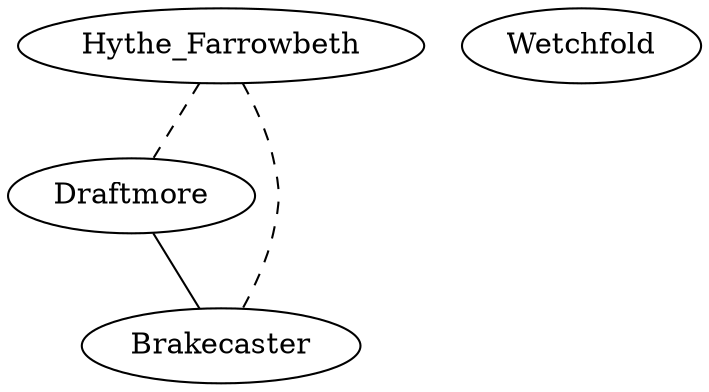 graph Towns {
Draftmore
Brakecaster
Hythe_Farrowbeth
Wetchfold

Draftmore -- Brakecaster 
Hythe_Farrowbeth -- Draftmore [style="dashed"]
Hythe_Farrowbeth -- Brakecaster [style="dashed"]
}